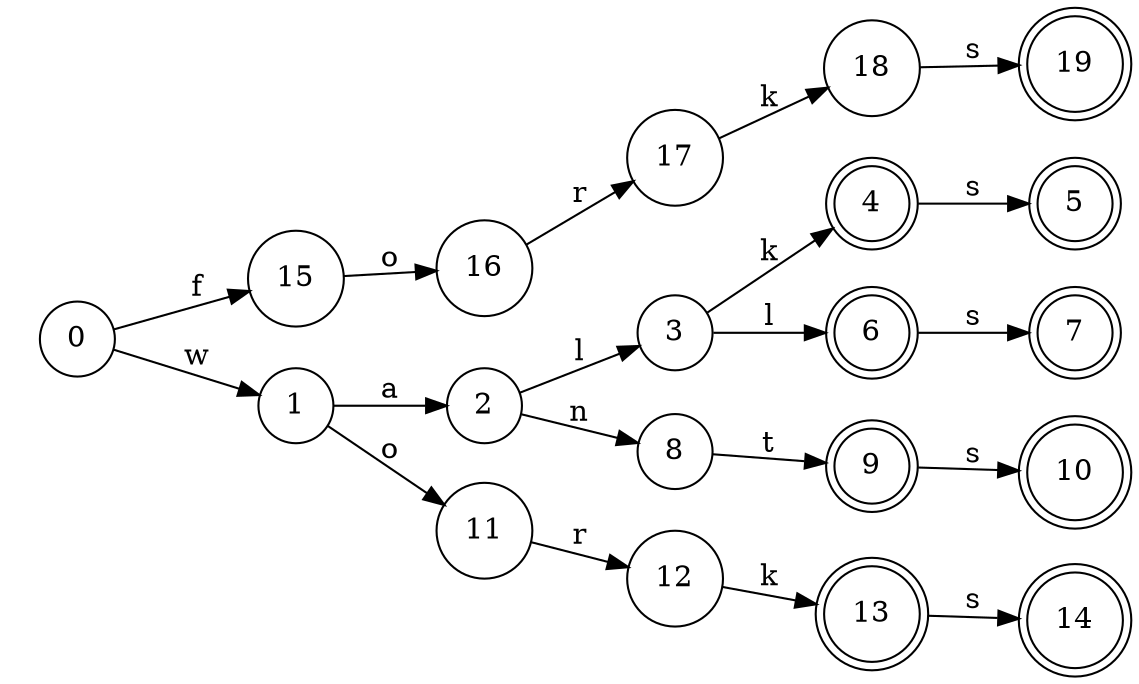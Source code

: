 digraph {
  rankdir = LR;
  start[style=invis];
  node[shape=circle];
  0 -> 15 [label="f"];
  0 -> 1 [label="w"];
  1 -> 2 [label="a"];
  2 -> 3 [label="l"];
  3 -> 4 [label="k"];
  4 -> 5 [label="s"];
  3 -> 6 [label="l"];
  6 -> 7 [label="s"];
  2 -> 8 [label="n"];
  8 -> 9 [label="t"];
  9 -> 10 [label="s"];
  1 -> 11 [label="o"];
  11 -> 12 [label="r"];
  12 -> 13 [label="k"];
  13 -> 14 [label="s"];
  15 -> 16 [label="o"];
  16 -> 17 [label="r"];
  17 -> 18 [label="k"];
  18 -> 19 [label="s"];
  4 [shape=doublecircle];
  5 [shape=doublecircle];
  6 [shape=doublecircle];
  7 [shape=doublecircle];
  9 [shape=doublecircle];
  10 [shape=doublecircle];
  13 [shape=doublecircle];
  14 [shape=doublecircle];
  19 [shape=doublecircle];
}
